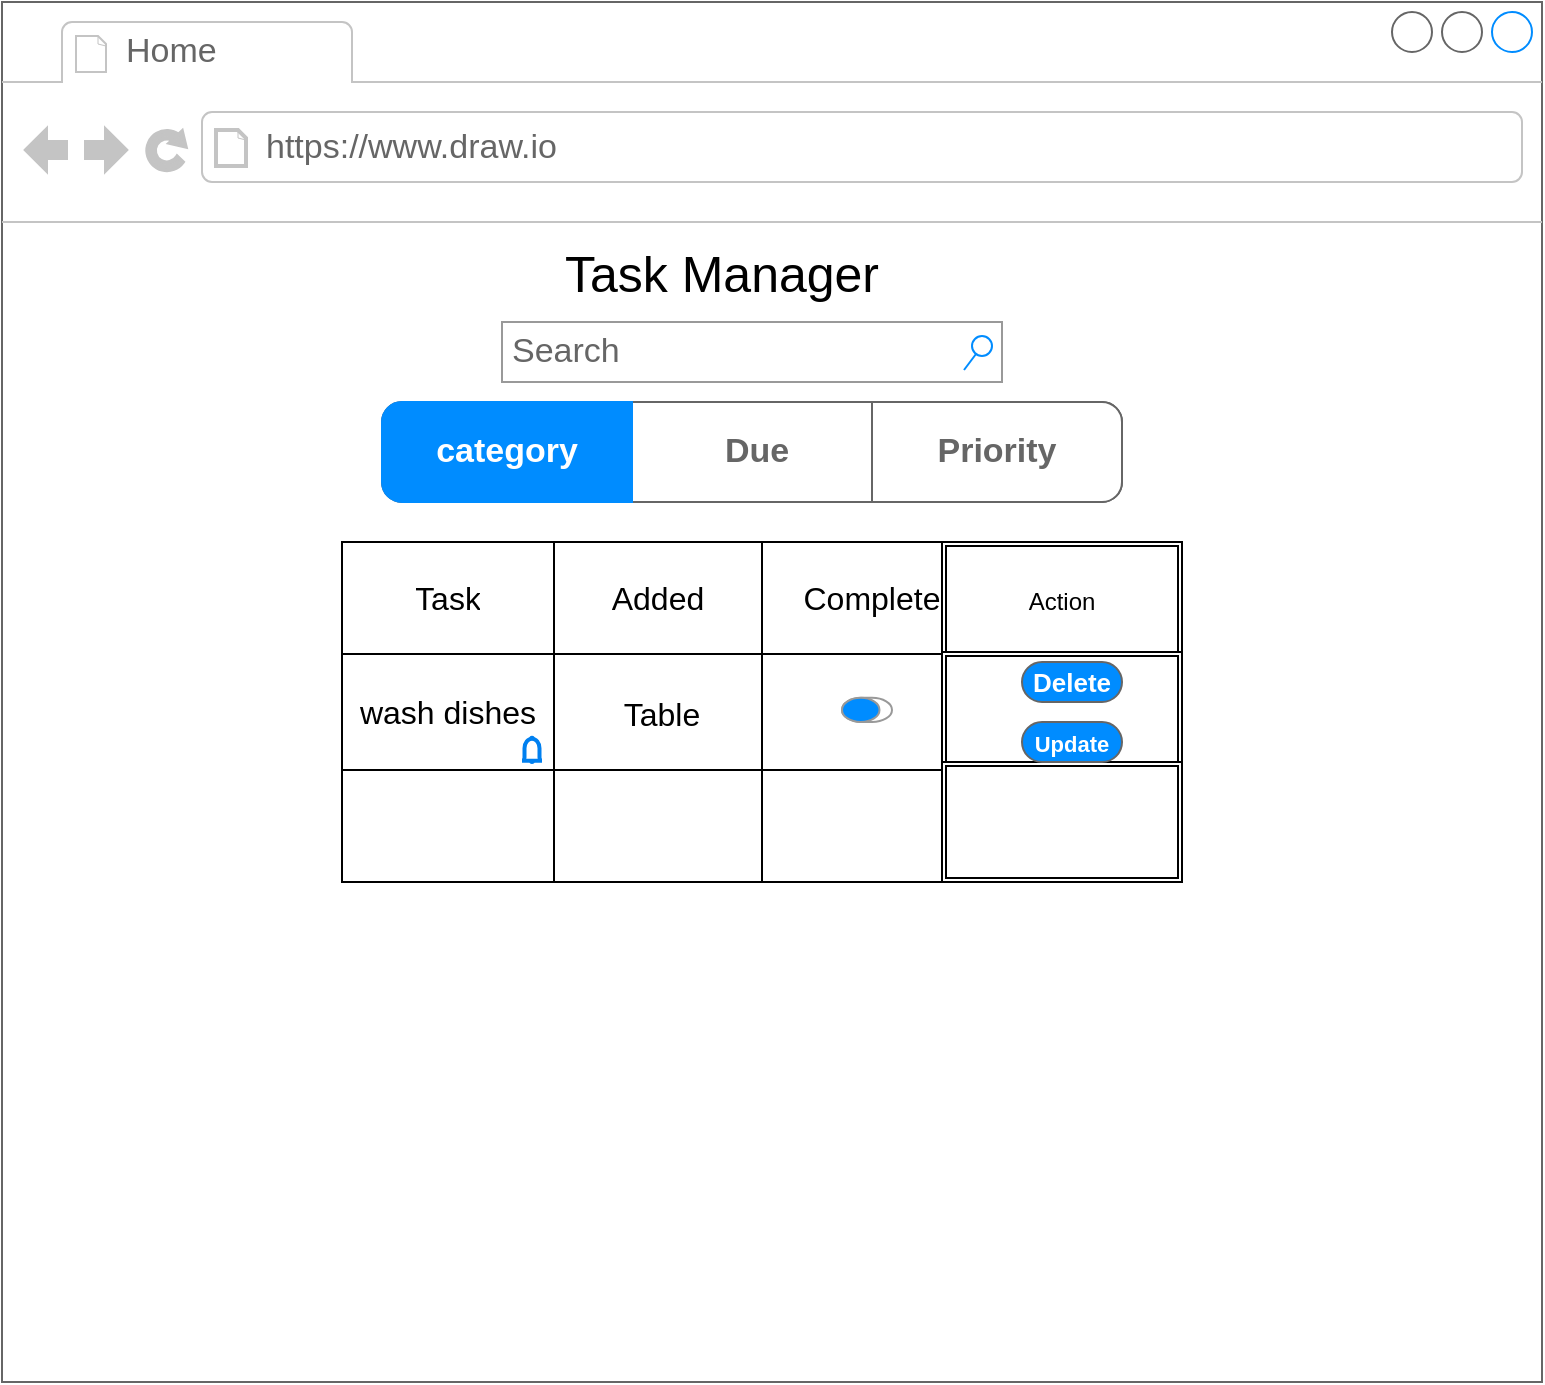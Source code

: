 <mxfile version="22.0.3" type="device">
  <diagram name="Page-1" id="iyKP3aTTw9PRsvcNiRNJ">
    <mxGraphModel dx="864" dy="556" grid="1" gridSize="10" guides="1" tooltips="1" connect="1" arrows="1" fold="1" page="1" pageScale="1" pageWidth="850" pageHeight="1100" math="0" shadow="0">
      <root>
        <mxCell id="0" />
        <mxCell id="1" parent="0" />
        <mxCell id="Tn4uY8db7FXO38YWupUg-1" value="" style="strokeWidth=1;shadow=0;dashed=0;align=center;html=1;shape=mxgraph.mockup.containers.browserWindow;rSize=0;strokeColor=#666666;strokeColor2=#008cff;strokeColor3=#c4c4c4;mainText=,;recursiveResize=0;points=[];" parent="1" vertex="1">
          <mxGeometry x="20" y="10" width="770" height="690" as="geometry" />
        </mxCell>
        <mxCell id="Tn4uY8db7FXO38YWupUg-2" value="Home" style="strokeWidth=1;shadow=0;dashed=0;align=center;html=1;shape=mxgraph.mockup.containers.anchor;fontSize=17;fontColor=#666666;align=left;whiteSpace=wrap;" parent="Tn4uY8db7FXO38YWupUg-1" vertex="1">
          <mxGeometry x="60" y="12" width="110" height="26" as="geometry" />
        </mxCell>
        <mxCell id="Tn4uY8db7FXO38YWupUg-3" value="https://www.draw.io" style="strokeWidth=1;shadow=0;dashed=0;align=center;html=1;shape=mxgraph.mockup.containers.anchor;rSize=0;fontSize=17;fontColor=#666666;align=left;" parent="Tn4uY8db7FXO38YWupUg-1" vertex="1">
          <mxGeometry x="130" y="60" width="250" height="26" as="geometry" />
        </mxCell>
        <mxCell id="Tn4uY8db7FXO38YWupUg-4" value="Search" style="strokeWidth=1;shadow=0;dashed=0;align=center;html=1;shape=mxgraph.mockup.forms.searchBox;strokeColor=#999999;mainText=;strokeColor2=#008cff;fontColor=#666666;fontSize=17;align=left;spacingLeft=3;whiteSpace=wrap;" parent="Tn4uY8db7FXO38YWupUg-1" vertex="1">
          <mxGeometry x="250" y="160" width="250" height="30" as="geometry" />
        </mxCell>
        <mxCell id="Tn4uY8db7FXO38YWupUg-5" value="" style="strokeWidth=1;shadow=0;dashed=0;align=center;html=1;shape=mxgraph.mockup.rrect;rSize=10;fillColor=#ffffff;strokeColor=#666666;" parent="Tn4uY8db7FXO38YWupUg-1" vertex="1">
          <mxGeometry x="190" y="200" width="370" height="50" as="geometry" />
        </mxCell>
        <mxCell id="Tn4uY8db7FXO38YWupUg-6" value="Due" style="strokeColor=inherit;fillColor=inherit;gradientColor=inherit;strokeWidth=1;shadow=0;dashed=0;align=center;html=1;shape=mxgraph.mockup.rrect;rSize=0;fontSize=17;fontColor=#666666;fontStyle=1;resizeHeight=1;whiteSpace=wrap;" parent="Tn4uY8db7FXO38YWupUg-5" vertex="1">
          <mxGeometry width="125" height="50" relative="1" as="geometry">
            <mxPoint x="125" as="offset" />
          </mxGeometry>
        </mxCell>
        <mxCell id="Tn4uY8db7FXO38YWupUg-8" value="Priority" style="strokeColor=inherit;fillColor=inherit;gradientColor=inherit;strokeWidth=1;shadow=0;dashed=0;align=center;html=1;shape=mxgraph.mockup.rightButton;rSize=10;fontSize=17;fontColor=#666666;fontStyle=1;resizeHeight=1;whiteSpace=wrap;" parent="Tn4uY8db7FXO38YWupUg-5" vertex="1">
          <mxGeometry x="1" width="125" height="50" relative="1" as="geometry">
            <mxPoint x="-125" as="offset" />
          </mxGeometry>
        </mxCell>
        <mxCell id="Tn4uY8db7FXO38YWupUg-9" value="category" style="strokeWidth=1;shadow=0;dashed=0;align=center;html=1;shape=mxgraph.mockup.leftButton;rSize=10;fontSize=17;fontColor=#ffffff;fontStyle=1;fillColor=#008cff;strokeColor=#008cff;resizeHeight=1;whiteSpace=wrap;" parent="Tn4uY8db7FXO38YWupUg-5" vertex="1">
          <mxGeometry width="125" height="50" relative="1" as="geometry" />
        </mxCell>
        <mxCell id="Tn4uY8db7FXO38YWupUg-14" value="&lt;font style=&quot;font-size: 25px;&quot;&gt;Task Manager&lt;/font&gt;" style="text;html=1;strokeColor=none;fillColor=none;align=center;verticalAlign=middle;whiteSpace=wrap;rounded=0;" parent="Tn4uY8db7FXO38YWupUg-1" vertex="1">
          <mxGeometry x="210" y="120" width="300" height="30" as="geometry" />
        </mxCell>
        <mxCell id="Tn4uY8db7FXO38YWupUg-15" value="Table" style="shape=table;startSize=0;container=1;collapsible=0;childLayout=tableLayout;strokeColor=default;fontSize=16;" parent="Tn4uY8db7FXO38YWupUg-1" vertex="1">
          <mxGeometry x="170" y="270" width="320" height="170" as="geometry" />
        </mxCell>
        <mxCell id="Tn4uY8db7FXO38YWupUg-16" value="" style="shape=tableRow;horizontal=0;startSize=0;swimlaneHead=0;swimlaneBody=0;strokeColor=inherit;top=0;left=0;bottom=0;right=0;collapsible=0;dropTarget=0;fillColor=none;points=[[0,0.5],[1,0.5]];portConstraint=eastwest;fontSize=16;" parent="Tn4uY8db7FXO38YWupUg-15" vertex="1">
          <mxGeometry width="320" height="56" as="geometry" />
        </mxCell>
        <mxCell id="Tn4uY8db7FXO38YWupUg-17" value="Task" style="shape=partialRectangle;html=1;whiteSpace=wrap;connectable=0;strokeColor=inherit;overflow=hidden;fillColor=none;top=0;left=0;bottom=0;right=0;pointerEvents=1;fontSize=16;" parent="Tn4uY8db7FXO38YWupUg-16" vertex="1">
          <mxGeometry width="106" height="56" as="geometry">
            <mxRectangle width="106" height="56" as="alternateBounds" />
          </mxGeometry>
        </mxCell>
        <mxCell id="Tn4uY8db7FXO38YWupUg-18" value="Added" style="shape=partialRectangle;html=1;whiteSpace=wrap;connectable=0;strokeColor=inherit;overflow=hidden;fillColor=none;top=0;left=0;bottom=0;right=0;pointerEvents=1;fontSize=16;" parent="Tn4uY8db7FXO38YWupUg-16" vertex="1">
          <mxGeometry x="106" width="104" height="56" as="geometry">
            <mxRectangle width="104" height="56" as="alternateBounds" />
          </mxGeometry>
        </mxCell>
        <mxCell id="Tn4uY8db7FXO38YWupUg-19" value="Complete" style="shape=partialRectangle;html=1;whiteSpace=wrap;connectable=0;strokeColor=inherit;overflow=hidden;fillColor=none;top=0;left=0;bottom=0;right=0;pointerEvents=1;fontSize=16;" parent="Tn4uY8db7FXO38YWupUg-16" vertex="1">
          <mxGeometry x="210" width="110" height="56" as="geometry">
            <mxRectangle width="110" height="56" as="alternateBounds" />
          </mxGeometry>
        </mxCell>
        <mxCell id="Tn4uY8db7FXO38YWupUg-20" value="" style="shape=tableRow;horizontal=0;startSize=0;swimlaneHead=0;swimlaneBody=0;strokeColor=inherit;top=0;left=0;bottom=0;right=0;collapsible=0;dropTarget=0;fillColor=none;points=[[0,0.5],[1,0.5]];portConstraint=eastwest;fontSize=16;" parent="Tn4uY8db7FXO38YWupUg-15" vertex="1">
          <mxGeometry y="56" width="320" height="58" as="geometry" />
        </mxCell>
        <mxCell id="Tn4uY8db7FXO38YWupUg-22" value="wash dishes" style="shape=partialRectangle;html=1;whiteSpace=wrap;connectable=0;strokeColor=inherit;overflow=hidden;fillColor=none;top=0;left=0;bottom=0;right=0;pointerEvents=1;fontSize=16;" parent="Tn4uY8db7FXO38YWupUg-20" vertex="1">
          <mxGeometry width="106" height="58" as="geometry">
            <mxRectangle width="106" height="58" as="alternateBounds" />
          </mxGeometry>
        </mxCell>
        <mxCell id="Tn4uY8db7FXO38YWupUg-21" value="" style="shape=partialRectangle;html=1;whiteSpace=wrap;connectable=0;strokeColor=inherit;overflow=hidden;fillColor=none;top=0;left=0;bottom=0;right=0;pointerEvents=1;fontSize=16;" parent="Tn4uY8db7FXO38YWupUg-20" vertex="1">
          <mxGeometry x="106" width="104" height="58" as="geometry">
            <mxRectangle width="104" height="58" as="alternateBounds" />
          </mxGeometry>
        </mxCell>
        <mxCell id="Tn4uY8db7FXO38YWupUg-23" value="" style="shape=partialRectangle;html=1;whiteSpace=wrap;connectable=0;strokeColor=inherit;overflow=hidden;fillColor=none;top=0;left=0;bottom=0;right=0;pointerEvents=1;fontSize=16;" parent="Tn4uY8db7FXO38YWupUg-20" vertex="1">
          <mxGeometry x="210" width="110" height="58" as="geometry">
            <mxRectangle width="110" height="58" as="alternateBounds" />
          </mxGeometry>
        </mxCell>
        <mxCell id="Tn4uY8db7FXO38YWupUg-24" value="" style="shape=tableRow;horizontal=0;startSize=0;swimlaneHead=0;swimlaneBody=0;strokeColor=inherit;top=0;left=0;bottom=0;right=0;collapsible=0;dropTarget=0;fillColor=none;points=[[0,0.5],[1,0.5]];portConstraint=eastwest;fontSize=16;" parent="Tn4uY8db7FXO38YWupUg-15" vertex="1">
          <mxGeometry y="114" width="320" height="56" as="geometry" />
        </mxCell>
        <mxCell id="Tn4uY8db7FXO38YWupUg-25" value="" style="shape=partialRectangle;html=1;whiteSpace=wrap;connectable=0;strokeColor=inherit;overflow=hidden;fillColor=none;top=0;left=0;bottom=0;right=0;pointerEvents=1;fontSize=16;" parent="Tn4uY8db7FXO38YWupUg-24" vertex="1">
          <mxGeometry width="106" height="56" as="geometry">
            <mxRectangle width="106" height="56" as="alternateBounds" />
          </mxGeometry>
        </mxCell>
        <mxCell id="Tn4uY8db7FXO38YWupUg-26" value="" style="shape=partialRectangle;html=1;whiteSpace=wrap;connectable=0;strokeColor=inherit;overflow=hidden;fillColor=none;top=0;left=0;bottom=0;right=0;pointerEvents=1;fontSize=16;" parent="Tn4uY8db7FXO38YWupUg-24" vertex="1">
          <mxGeometry x="106" width="104" height="56" as="geometry">
            <mxRectangle width="104" height="56" as="alternateBounds" />
          </mxGeometry>
        </mxCell>
        <mxCell id="Tn4uY8db7FXO38YWupUg-27" value="" style="shape=partialRectangle;html=1;whiteSpace=wrap;connectable=0;strokeColor=inherit;overflow=hidden;fillColor=none;top=0;left=0;bottom=0;right=0;pointerEvents=1;fontSize=16;" parent="Tn4uY8db7FXO38YWupUg-24" vertex="1">
          <mxGeometry x="210" width="110" height="56" as="geometry">
            <mxRectangle width="110" height="56" as="alternateBounds" />
          </mxGeometry>
        </mxCell>
        <mxCell id="bAZHrNeICJsqjPc-qsAg-29" value="Action" style="shape=ext;double=1;rounded=0;whiteSpace=wrap;html=1;" parent="Tn4uY8db7FXO38YWupUg-1" vertex="1">
          <mxGeometry x="470" y="270" width="120" height="60" as="geometry" />
        </mxCell>
        <mxCell id="bAZHrNeICJsqjPc-qsAg-30" value="" style="shape=ext;double=1;rounded=0;whiteSpace=wrap;html=1;" parent="Tn4uY8db7FXO38YWupUg-1" vertex="1">
          <mxGeometry x="470" y="325" width="120" height="60" as="geometry" />
        </mxCell>
        <mxCell id="bAZHrNeICJsqjPc-qsAg-31" value="" style="shape=ext;double=1;rounded=0;whiteSpace=wrap;html=1;" parent="Tn4uY8db7FXO38YWupUg-1" vertex="1">
          <mxGeometry x="470" y="380" width="120" height="60" as="geometry" />
        </mxCell>
        <mxCell id="Tn4uY8db7FXO38YWupUg-28" value="&lt;font style=&quot;font-size: 13px;&quot;&gt;Delete&lt;/font&gt;" style="strokeWidth=1;shadow=0;dashed=0;align=center;html=1;shape=mxgraph.mockup.buttons.button;strokeColor=#666666;fontColor=#ffffff;mainText=;buttonStyle=round;fontSize=17;fontStyle=1;fillColor=#008cff;whiteSpace=wrap;" parent="Tn4uY8db7FXO38YWupUg-1" vertex="1">
          <mxGeometry x="510" y="330" width="50" height="20" as="geometry" />
        </mxCell>
        <mxCell id="Tn4uY8db7FXO38YWupUg-29" value="&lt;font style=&quot;font-size: 11px;&quot;&gt;Update&lt;/font&gt;" style="strokeWidth=1;shadow=0;dashed=0;align=center;html=1;shape=mxgraph.mockup.buttons.button;strokeColor=#666666;fontColor=#ffffff;mainText=;buttonStyle=round;fontSize=17;fontStyle=1;fillColor=#008cff;whiteSpace=wrap;" parent="Tn4uY8db7FXO38YWupUg-1" vertex="1">
          <mxGeometry x="510" y="360" width="50" height="20" as="geometry" />
        </mxCell>
        <mxCell id="bAZHrNeICJsqjPc-qsAg-32" value="" style="html=1;verticalLabelPosition=bottom;align=center;labelBackgroundColor=#ffffff;verticalAlign=top;strokeWidth=2;strokeColor=#0080F0;shadow=0;dashed=0;shape=mxgraph.ios7.icons.bell;" parent="Tn4uY8db7FXO38YWupUg-1" vertex="1">
          <mxGeometry x="260" y="367.9" width="10" height="12.1" as="geometry" />
        </mxCell>
        <mxCell id="bAZHrNeICJsqjPc-qsAg-35" value="" style="strokeWidth=1;shadow=0;dashed=0;align=center;html=1;shape=mxgraph.mockup.buttons.onOffButton;gradientColor=none;strokeColor=#999999;buttonState=on;fillColor2=#008cff;fontColor=#ffffff;fontSize=17;mainText=;spacingRight=40;fontStyle=1;whiteSpace=wrap;" parent="Tn4uY8db7FXO38YWupUg-1" vertex="1">
          <mxGeometry x="420" y="347.9" width="25" height="12.1" as="geometry" />
        </mxCell>
      </root>
    </mxGraphModel>
  </diagram>
</mxfile>
